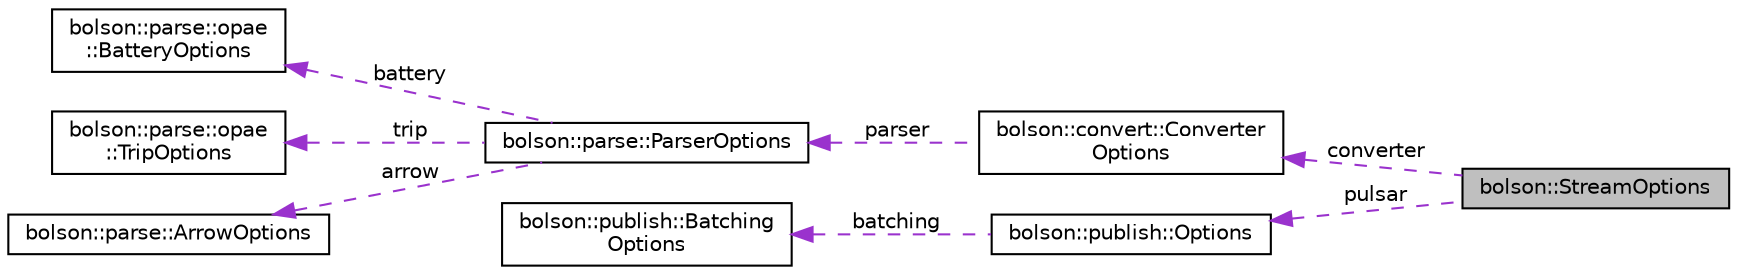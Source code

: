 digraph "bolson::StreamOptions"
{
 // LATEX_PDF_SIZE
  edge [fontname="Helvetica",fontsize="10",labelfontname="Helvetica",labelfontsize="10"];
  node [fontname="Helvetica",fontsize="10",shape=record];
  rankdir="LR";
  Node1 [label="bolson::StreamOptions",height=0.2,width=0.4,color="black", fillcolor="grey75", style="filled", fontcolor="black",tooltip="Stream subcommand options."];
  Node2 -> Node1 [dir="back",color="darkorchid3",fontsize="10",style="dashed",label=" converter" ,fontname="Helvetica"];
  Node2 [label="bolson::convert::Converter\lOptions",height=0.2,width=0.4,color="black", fillcolor="white", style="filled",URL="$structbolson_1_1convert_1_1_converter_options.html",tooltip="Converter options."];
  Node3 -> Node2 [dir="back",color="darkorchid3",fontsize="10",style="dashed",label=" parser" ,fontname="Helvetica"];
  Node3 [label="bolson::parse::ParserOptions",height=0.2,width=0.4,color="black", fillcolor="white", style="filled",URL="$structbolson_1_1parse_1_1_parser_options.html",tooltip="All parser options."];
  Node4 -> Node3 [dir="back",color="darkorchid3",fontsize="10",style="dashed",label=" battery" ,fontname="Helvetica"];
  Node4 [label="bolson::parse::opae\l::BatteryOptions",height=0.2,width=0.4,color="black", fillcolor="white", style="filled",URL="$structbolson_1_1parse_1_1opae_1_1_battery_options.html",tooltip=" "];
  Node5 -> Node3 [dir="back",color="darkorchid3",fontsize="10",style="dashed",label=" trip" ,fontname="Helvetica"];
  Node5 [label="bolson::parse::opae\l::TripOptions",height=0.2,width=0.4,color="black", fillcolor="white", style="filled",URL="$structbolson_1_1parse_1_1opae_1_1_trip_options.html",tooltip=" "];
  Node6 -> Node3 [dir="back",color="darkorchid3",fontsize="10",style="dashed",label=" arrow" ,fontname="Helvetica"];
  Node6 [label="bolson::parse::ArrowOptions",height=0.2,width=0.4,color="black", fillcolor="white", style="filled",URL="$structbolson_1_1parse_1_1_arrow_options.html",tooltip="Options for Arrow's built-in JSON parser."];
  Node7 -> Node1 [dir="back",color="darkorchid3",fontsize="10",style="dashed",label=" pulsar" ,fontname="Helvetica"];
  Node7 [label="bolson::publish::Options",height=0.2,width=0.4,color="black", fillcolor="white", style="filled",URL="$structbolson_1_1publish_1_1_options.html",tooltip="Pulsar options."];
  Node8 -> Node7 [dir="back",color="darkorchid3",fontsize="10",style="dashed",label=" batching" ,fontname="Helvetica"];
  Node8 [label="bolson::publish::Batching\lOptions",height=0.2,width=0.4,color="black", fillcolor="white", style="filled",URL="$structbolson_1_1publish_1_1_batching_options.html",tooltip="Pulsar batching producer options."];
}
